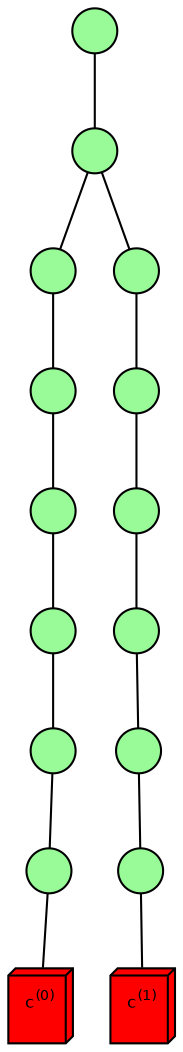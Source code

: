 strict graph G {
	node[ shape=point, width=0.3, style=filled, fillcolor=palegreen,  fontname="helvetica", fontsize=8];
	"e3b042" -- "1e14c8" 
	"1e14c8" -- "3babe8" 
	"3babe8" -- "89aff3" 
	"89aff3" -- "8cd28f" 
	"8cd28f" -- "45b67f" 
	"45b67f" -- "66996f" 
	"66996f" -- "3f2d44" 
	"3f2d44" -- "0x7fe20ac039b0" 
	"0x7fe20ac039b0" [shape=box3d, label=<c<SUP>(0)</SUP>>, style=filled, fillcolor=red];
	"e3b042" -- "1e14c8" 
	"1e14c8" -- "78beee" 
	"78beee" -- "8d13ff" 
	"8d13ff" -- "007146" 
	"007146" -- "5fbe73" 
	"5fbe73" -- "c4372d" 
	"c4372d" -- "be8df2" 
	"be8df2" -- "0x7fe20ac03ad0" 
	"0x7fe20ac03ad0" [shape=box3d, label=<c<SUP>(1)</SUP>>, style=filled, fillcolor=red];
}
